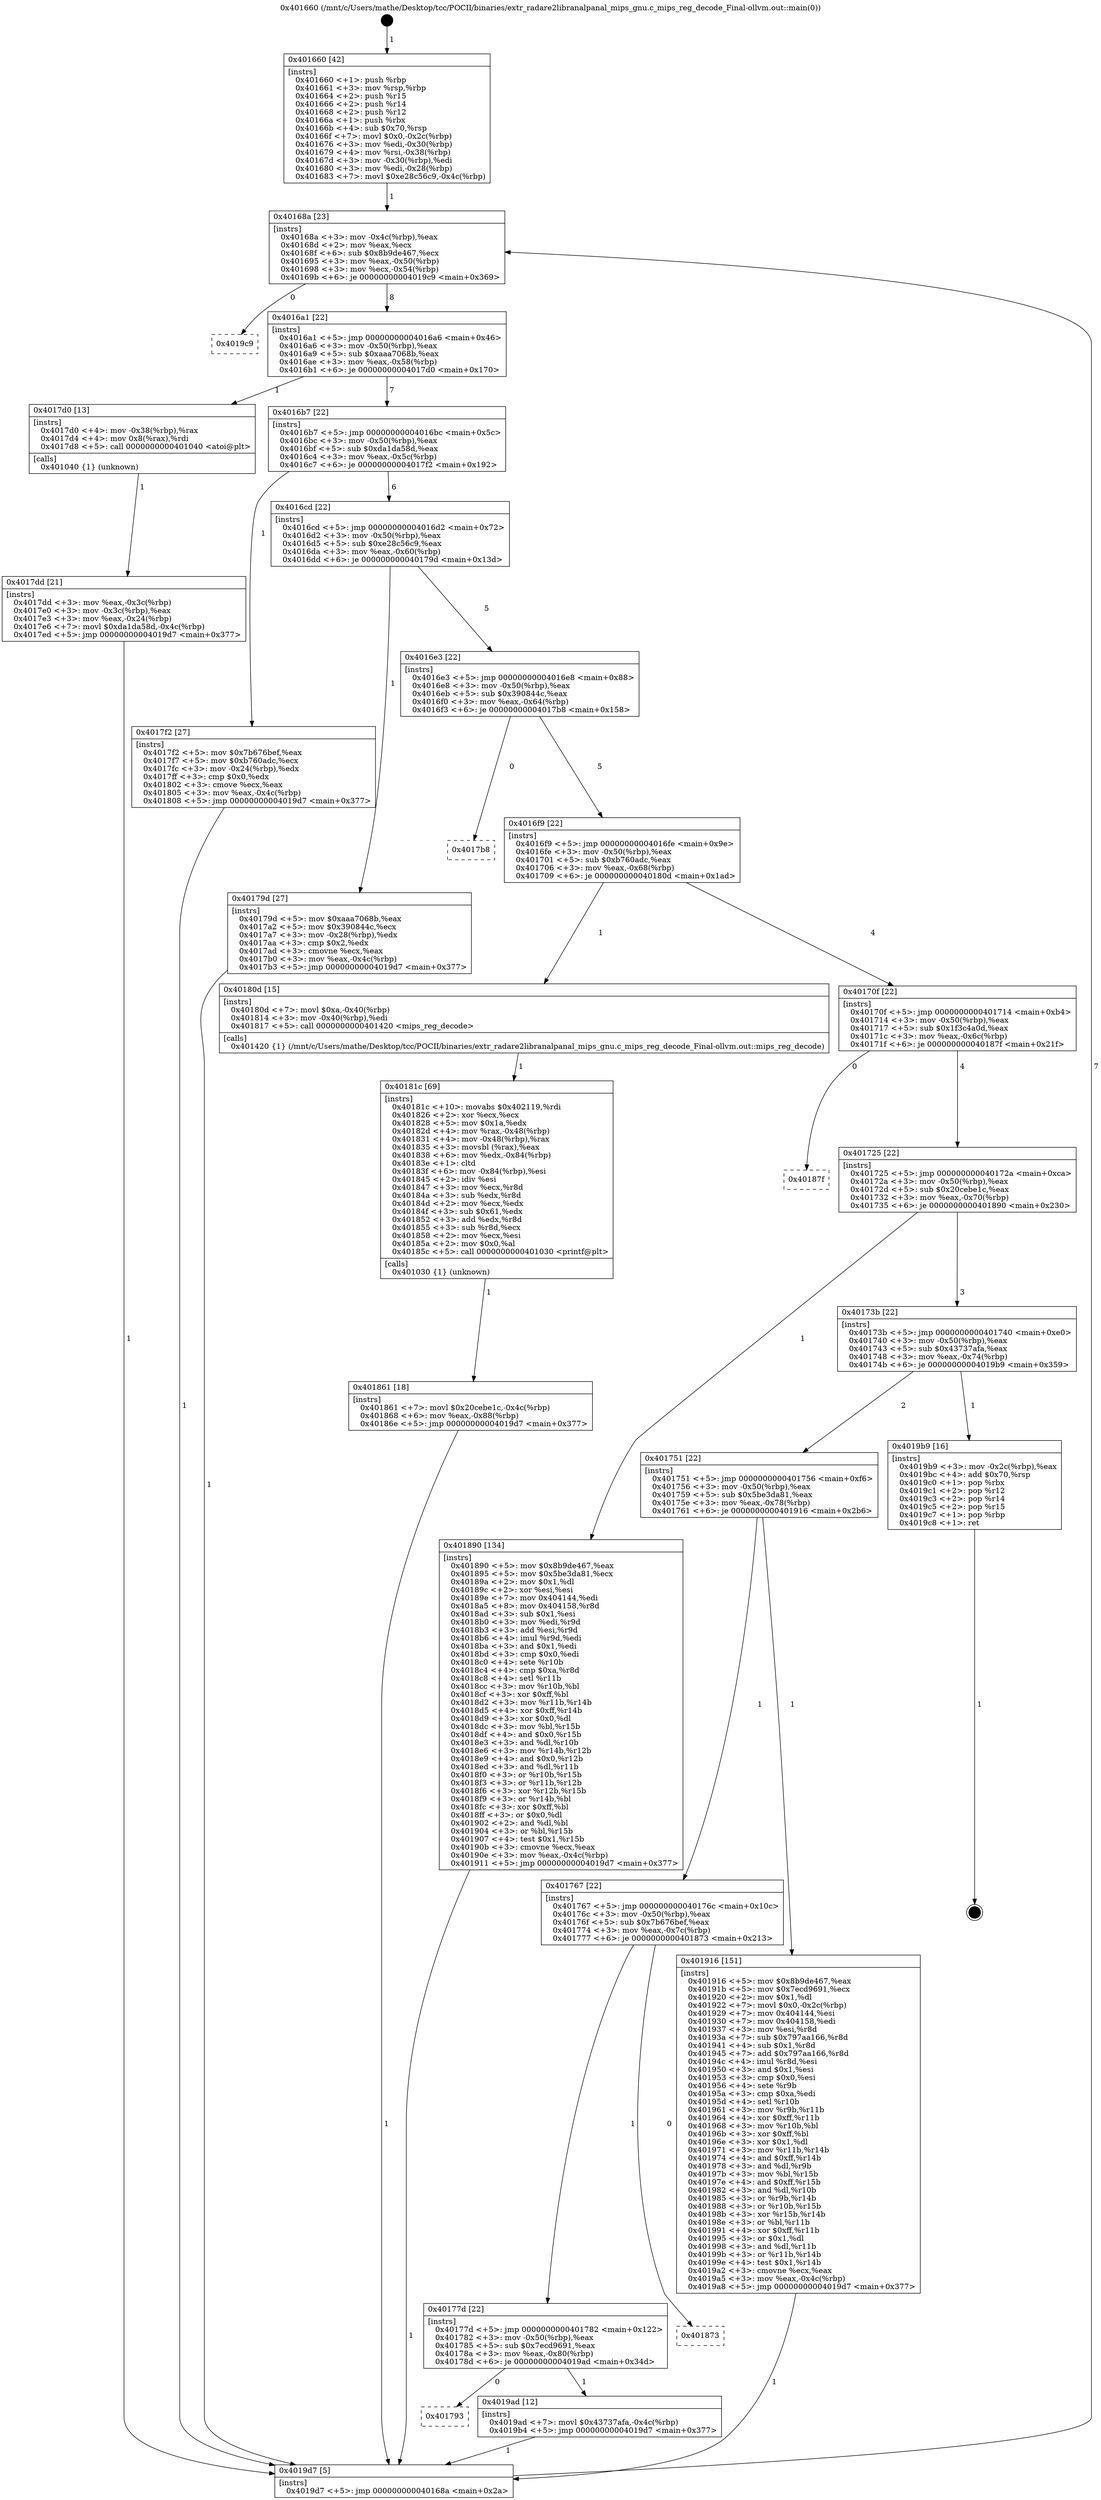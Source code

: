 digraph "0x401660" {
  label = "0x401660 (/mnt/c/Users/mathe/Desktop/tcc/POCII/binaries/extr_radare2libranalpanal_mips_gnu.c_mips_reg_decode_Final-ollvm.out::main(0))"
  labelloc = "t"
  node[shape=record]

  Entry [label="",width=0.3,height=0.3,shape=circle,fillcolor=black,style=filled]
  "0x40168a" [label="{
     0x40168a [23]\l
     | [instrs]\l
     &nbsp;&nbsp;0x40168a \<+3\>: mov -0x4c(%rbp),%eax\l
     &nbsp;&nbsp;0x40168d \<+2\>: mov %eax,%ecx\l
     &nbsp;&nbsp;0x40168f \<+6\>: sub $0x8b9de467,%ecx\l
     &nbsp;&nbsp;0x401695 \<+3\>: mov %eax,-0x50(%rbp)\l
     &nbsp;&nbsp;0x401698 \<+3\>: mov %ecx,-0x54(%rbp)\l
     &nbsp;&nbsp;0x40169b \<+6\>: je 00000000004019c9 \<main+0x369\>\l
  }"]
  "0x4019c9" [label="{
     0x4019c9\l
  }", style=dashed]
  "0x4016a1" [label="{
     0x4016a1 [22]\l
     | [instrs]\l
     &nbsp;&nbsp;0x4016a1 \<+5\>: jmp 00000000004016a6 \<main+0x46\>\l
     &nbsp;&nbsp;0x4016a6 \<+3\>: mov -0x50(%rbp),%eax\l
     &nbsp;&nbsp;0x4016a9 \<+5\>: sub $0xaaa7068b,%eax\l
     &nbsp;&nbsp;0x4016ae \<+3\>: mov %eax,-0x58(%rbp)\l
     &nbsp;&nbsp;0x4016b1 \<+6\>: je 00000000004017d0 \<main+0x170\>\l
  }"]
  Exit [label="",width=0.3,height=0.3,shape=circle,fillcolor=black,style=filled,peripheries=2]
  "0x4017d0" [label="{
     0x4017d0 [13]\l
     | [instrs]\l
     &nbsp;&nbsp;0x4017d0 \<+4\>: mov -0x38(%rbp),%rax\l
     &nbsp;&nbsp;0x4017d4 \<+4\>: mov 0x8(%rax),%rdi\l
     &nbsp;&nbsp;0x4017d8 \<+5\>: call 0000000000401040 \<atoi@plt\>\l
     | [calls]\l
     &nbsp;&nbsp;0x401040 \{1\} (unknown)\l
  }"]
  "0x4016b7" [label="{
     0x4016b7 [22]\l
     | [instrs]\l
     &nbsp;&nbsp;0x4016b7 \<+5\>: jmp 00000000004016bc \<main+0x5c\>\l
     &nbsp;&nbsp;0x4016bc \<+3\>: mov -0x50(%rbp),%eax\l
     &nbsp;&nbsp;0x4016bf \<+5\>: sub $0xda1da58d,%eax\l
     &nbsp;&nbsp;0x4016c4 \<+3\>: mov %eax,-0x5c(%rbp)\l
     &nbsp;&nbsp;0x4016c7 \<+6\>: je 00000000004017f2 \<main+0x192\>\l
  }"]
  "0x401793" [label="{
     0x401793\l
  }", style=dashed]
  "0x4017f2" [label="{
     0x4017f2 [27]\l
     | [instrs]\l
     &nbsp;&nbsp;0x4017f2 \<+5\>: mov $0x7b676bef,%eax\l
     &nbsp;&nbsp;0x4017f7 \<+5\>: mov $0xb760adc,%ecx\l
     &nbsp;&nbsp;0x4017fc \<+3\>: mov -0x24(%rbp),%edx\l
     &nbsp;&nbsp;0x4017ff \<+3\>: cmp $0x0,%edx\l
     &nbsp;&nbsp;0x401802 \<+3\>: cmove %ecx,%eax\l
     &nbsp;&nbsp;0x401805 \<+3\>: mov %eax,-0x4c(%rbp)\l
     &nbsp;&nbsp;0x401808 \<+5\>: jmp 00000000004019d7 \<main+0x377\>\l
  }"]
  "0x4016cd" [label="{
     0x4016cd [22]\l
     | [instrs]\l
     &nbsp;&nbsp;0x4016cd \<+5\>: jmp 00000000004016d2 \<main+0x72\>\l
     &nbsp;&nbsp;0x4016d2 \<+3\>: mov -0x50(%rbp),%eax\l
     &nbsp;&nbsp;0x4016d5 \<+5\>: sub $0xe28c56c9,%eax\l
     &nbsp;&nbsp;0x4016da \<+3\>: mov %eax,-0x60(%rbp)\l
     &nbsp;&nbsp;0x4016dd \<+6\>: je 000000000040179d \<main+0x13d\>\l
  }"]
  "0x4019ad" [label="{
     0x4019ad [12]\l
     | [instrs]\l
     &nbsp;&nbsp;0x4019ad \<+7\>: movl $0x43737afa,-0x4c(%rbp)\l
     &nbsp;&nbsp;0x4019b4 \<+5\>: jmp 00000000004019d7 \<main+0x377\>\l
  }"]
  "0x40179d" [label="{
     0x40179d [27]\l
     | [instrs]\l
     &nbsp;&nbsp;0x40179d \<+5\>: mov $0xaaa7068b,%eax\l
     &nbsp;&nbsp;0x4017a2 \<+5\>: mov $0x390844c,%ecx\l
     &nbsp;&nbsp;0x4017a7 \<+3\>: mov -0x28(%rbp),%edx\l
     &nbsp;&nbsp;0x4017aa \<+3\>: cmp $0x2,%edx\l
     &nbsp;&nbsp;0x4017ad \<+3\>: cmovne %ecx,%eax\l
     &nbsp;&nbsp;0x4017b0 \<+3\>: mov %eax,-0x4c(%rbp)\l
     &nbsp;&nbsp;0x4017b3 \<+5\>: jmp 00000000004019d7 \<main+0x377\>\l
  }"]
  "0x4016e3" [label="{
     0x4016e3 [22]\l
     | [instrs]\l
     &nbsp;&nbsp;0x4016e3 \<+5\>: jmp 00000000004016e8 \<main+0x88\>\l
     &nbsp;&nbsp;0x4016e8 \<+3\>: mov -0x50(%rbp),%eax\l
     &nbsp;&nbsp;0x4016eb \<+5\>: sub $0x390844c,%eax\l
     &nbsp;&nbsp;0x4016f0 \<+3\>: mov %eax,-0x64(%rbp)\l
     &nbsp;&nbsp;0x4016f3 \<+6\>: je 00000000004017b8 \<main+0x158\>\l
  }"]
  "0x4019d7" [label="{
     0x4019d7 [5]\l
     | [instrs]\l
     &nbsp;&nbsp;0x4019d7 \<+5\>: jmp 000000000040168a \<main+0x2a\>\l
  }"]
  "0x401660" [label="{
     0x401660 [42]\l
     | [instrs]\l
     &nbsp;&nbsp;0x401660 \<+1\>: push %rbp\l
     &nbsp;&nbsp;0x401661 \<+3\>: mov %rsp,%rbp\l
     &nbsp;&nbsp;0x401664 \<+2\>: push %r15\l
     &nbsp;&nbsp;0x401666 \<+2\>: push %r14\l
     &nbsp;&nbsp;0x401668 \<+2\>: push %r12\l
     &nbsp;&nbsp;0x40166a \<+1\>: push %rbx\l
     &nbsp;&nbsp;0x40166b \<+4\>: sub $0x70,%rsp\l
     &nbsp;&nbsp;0x40166f \<+7\>: movl $0x0,-0x2c(%rbp)\l
     &nbsp;&nbsp;0x401676 \<+3\>: mov %edi,-0x30(%rbp)\l
     &nbsp;&nbsp;0x401679 \<+4\>: mov %rsi,-0x38(%rbp)\l
     &nbsp;&nbsp;0x40167d \<+3\>: mov -0x30(%rbp),%edi\l
     &nbsp;&nbsp;0x401680 \<+3\>: mov %edi,-0x28(%rbp)\l
     &nbsp;&nbsp;0x401683 \<+7\>: movl $0xe28c56c9,-0x4c(%rbp)\l
  }"]
  "0x4017dd" [label="{
     0x4017dd [21]\l
     | [instrs]\l
     &nbsp;&nbsp;0x4017dd \<+3\>: mov %eax,-0x3c(%rbp)\l
     &nbsp;&nbsp;0x4017e0 \<+3\>: mov -0x3c(%rbp),%eax\l
     &nbsp;&nbsp;0x4017e3 \<+3\>: mov %eax,-0x24(%rbp)\l
     &nbsp;&nbsp;0x4017e6 \<+7\>: movl $0xda1da58d,-0x4c(%rbp)\l
     &nbsp;&nbsp;0x4017ed \<+5\>: jmp 00000000004019d7 \<main+0x377\>\l
  }"]
  "0x40177d" [label="{
     0x40177d [22]\l
     | [instrs]\l
     &nbsp;&nbsp;0x40177d \<+5\>: jmp 0000000000401782 \<main+0x122\>\l
     &nbsp;&nbsp;0x401782 \<+3\>: mov -0x50(%rbp),%eax\l
     &nbsp;&nbsp;0x401785 \<+5\>: sub $0x7ecd9691,%eax\l
     &nbsp;&nbsp;0x40178a \<+3\>: mov %eax,-0x80(%rbp)\l
     &nbsp;&nbsp;0x40178d \<+6\>: je 00000000004019ad \<main+0x34d\>\l
  }"]
  "0x4017b8" [label="{
     0x4017b8\l
  }", style=dashed]
  "0x4016f9" [label="{
     0x4016f9 [22]\l
     | [instrs]\l
     &nbsp;&nbsp;0x4016f9 \<+5\>: jmp 00000000004016fe \<main+0x9e\>\l
     &nbsp;&nbsp;0x4016fe \<+3\>: mov -0x50(%rbp),%eax\l
     &nbsp;&nbsp;0x401701 \<+5\>: sub $0xb760adc,%eax\l
     &nbsp;&nbsp;0x401706 \<+3\>: mov %eax,-0x68(%rbp)\l
     &nbsp;&nbsp;0x401709 \<+6\>: je 000000000040180d \<main+0x1ad\>\l
  }"]
  "0x401873" [label="{
     0x401873\l
  }", style=dashed]
  "0x40180d" [label="{
     0x40180d [15]\l
     | [instrs]\l
     &nbsp;&nbsp;0x40180d \<+7\>: movl $0xa,-0x40(%rbp)\l
     &nbsp;&nbsp;0x401814 \<+3\>: mov -0x40(%rbp),%edi\l
     &nbsp;&nbsp;0x401817 \<+5\>: call 0000000000401420 \<mips_reg_decode\>\l
     | [calls]\l
     &nbsp;&nbsp;0x401420 \{1\} (/mnt/c/Users/mathe/Desktop/tcc/POCII/binaries/extr_radare2libranalpanal_mips_gnu.c_mips_reg_decode_Final-ollvm.out::mips_reg_decode)\l
  }"]
  "0x40170f" [label="{
     0x40170f [22]\l
     | [instrs]\l
     &nbsp;&nbsp;0x40170f \<+5\>: jmp 0000000000401714 \<main+0xb4\>\l
     &nbsp;&nbsp;0x401714 \<+3\>: mov -0x50(%rbp),%eax\l
     &nbsp;&nbsp;0x401717 \<+5\>: sub $0x1f3c4a0d,%eax\l
     &nbsp;&nbsp;0x40171c \<+3\>: mov %eax,-0x6c(%rbp)\l
     &nbsp;&nbsp;0x40171f \<+6\>: je 000000000040187f \<main+0x21f\>\l
  }"]
  "0x40181c" [label="{
     0x40181c [69]\l
     | [instrs]\l
     &nbsp;&nbsp;0x40181c \<+10\>: movabs $0x402119,%rdi\l
     &nbsp;&nbsp;0x401826 \<+2\>: xor %ecx,%ecx\l
     &nbsp;&nbsp;0x401828 \<+5\>: mov $0x1a,%edx\l
     &nbsp;&nbsp;0x40182d \<+4\>: mov %rax,-0x48(%rbp)\l
     &nbsp;&nbsp;0x401831 \<+4\>: mov -0x48(%rbp),%rax\l
     &nbsp;&nbsp;0x401835 \<+3\>: movsbl (%rax),%eax\l
     &nbsp;&nbsp;0x401838 \<+6\>: mov %edx,-0x84(%rbp)\l
     &nbsp;&nbsp;0x40183e \<+1\>: cltd\l
     &nbsp;&nbsp;0x40183f \<+6\>: mov -0x84(%rbp),%esi\l
     &nbsp;&nbsp;0x401845 \<+2\>: idiv %esi\l
     &nbsp;&nbsp;0x401847 \<+3\>: mov %ecx,%r8d\l
     &nbsp;&nbsp;0x40184a \<+3\>: sub %edx,%r8d\l
     &nbsp;&nbsp;0x40184d \<+2\>: mov %ecx,%edx\l
     &nbsp;&nbsp;0x40184f \<+3\>: sub $0x61,%edx\l
     &nbsp;&nbsp;0x401852 \<+3\>: add %edx,%r8d\l
     &nbsp;&nbsp;0x401855 \<+3\>: sub %r8d,%ecx\l
     &nbsp;&nbsp;0x401858 \<+2\>: mov %ecx,%esi\l
     &nbsp;&nbsp;0x40185a \<+2\>: mov $0x0,%al\l
     &nbsp;&nbsp;0x40185c \<+5\>: call 0000000000401030 \<printf@plt\>\l
     | [calls]\l
     &nbsp;&nbsp;0x401030 \{1\} (unknown)\l
  }"]
  "0x401861" [label="{
     0x401861 [18]\l
     | [instrs]\l
     &nbsp;&nbsp;0x401861 \<+7\>: movl $0x20cebe1c,-0x4c(%rbp)\l
     &nbsp;&nbsp;0x401868 \<+6\>: mov %eax,-0x88(%rbp)\l
     &nbsp;&nbsp;0x40186e \<+5\>: jmp 00000000004019d7 \<main+0x377\>\l
  }"]
  "0x401767" [label="{
     0x401767 [22]\l
     | [instrs]\l
     &nbsp;&nbsp;0x401767 \<+5\>: jmp 000000000040176c \<main+0x10c\>\l
     &nbsp;&nbsp;0x40176c \<+3\>: mov -0x50(%rbp),%eax\l
     &nbsp;&nbsp;0x40176f \<+5\>: sub $0x7b676bef,%eax\l
     &nbsp;&nbsp;0x401774 \<+3\>: mov %eax,-0x7c(%rbp)\l
     &nbsp;&nbsp;0x401777 \<+6\>: je 0000000000401873 \<main+0x213\>\l
  }"]
  "0x40187f" [label="{
     0x40187f\l
  }", style=dashed]
  "0x401725" [label="{
     0x401725 [22]\l
     | [instrs]\l
     &nbsp;&nbsp;0x401725 \<+5\>: jmp 000000000040172a \<main+0xca\>\l
     &nbsp;&nbsp;0x40172a \<+3\>: mov -0x50(%rbp),%eax\l
     &nbsp;&nbsp;0x40172d \<+5\>: sub $0x20cebe1c,%eax\l
     &nbsp;&nbsp;0x401732 \<+3\>: mov %eax,-0x70(%rbp)\l
     &nbsp;&nbsp;0x401735 \<+6\>: je 0000000000401890 \<main+0x230\>\l
  }"]
  "0x401916" [label="{
     0x401916 [151]\l
     | [instrs]\l
     &nbsp;&nbsp;0x401916 \<+5\>: mov $0x8b9de467,%eax\l
     &nbsp;&nbsp;0x40191b \<+5\>: mov $0x7ecd9691,%ecx\l
     &nbsp;&nbsp;0x401920 \<+2\>: mov $0x1,%dl\l
     &nbsp;&nbsp;0x401922 \<+7\>: movl $0x0,-0x2c(%rbp)\l
     &nbsp;&nbsp;0x401929 \<+7\>: mov 0x404144,%esi\l
     &nbsp;&nbsp;0x401930 \<+7\>: mov 0x404158,%edi\l
     &nbsp;&nbsp;0x401937 \<+3\>: mov %esi,%r8d\l
     &nbsp;&nbsp;0x40193a \<+7\>: sub $0x797aa166,%r8d\l
     &nbsp;&nbsp;0x401941 \<+4\>: sub $0x1,%r8d\l
     &nbsp;&nbsp;0x401945 \<+7\>: add $0x797aa166,%r8d\l
     &nbsp;&nbsp;0x40194c \<+4\>: imul %r8d,%esi\l
     &nbsp;&nbsp;0x401950 \<+3\>: and $0x1,%esi\l
     &nbsp;&nbsp;0x401953 \<+3\>: cmp $0x0,%esi\l
     &nbsp;&nbsp;0x401956 \<+4\>: sete %r9b\l
     &nbsp;&nbsp;0x40195a \<+3\>: cmp $0xa,%edi\l
     &nbsp;&nbsp;0x40195d \<+4\>: setl %r10b\l
     &nbsp;&nbsp;0x401961 \<+3\>: mov %r9b,%r11b\l
     &nbsp;&nbsp;0x401964 \<+4\>: xor $0xff,%r11b\l
     &nbsp;&nbsp;0x401968 \<+3\>: mov %r10b,%bl\l
     &nbsp;&nbsp;0x40196b \<+3\>: xor $0xff,%bl\l
     &nbsp;&nbsp;0x40196e \<+3\>: xor $0x1,%dl\l
     &nbsp;&nbsp;0x401971 \<+3\>: mov %r11b,%r14b\l
     &nbsp;&nbsp;0x401974 \<+4\>: and $0xff,%r14b\l
     &nbsp;&nbsp;0x401978 \<+3\>: and %dl,%r9b\l
     &nbsp;&nbsp;0x40197b \<+3\>: mov %bl,%r15b\l
     &nbsp;&nbsp;0x40197e \<+4\>: and $0xff,%r15b\l
     &nbsp;&nbsp;0x401982 \<+3\>: and %dl,%r10b\l
     &nbsp;&nbsp;0x401985 \<+3\>: or %r9b,%r14b\l
     &nbsp;&nbsp;0x401988 \<+3\>: or %r10b,%r15b\l
     &nbsp;&nbsp;0x40198b \<+3\>: xor %r15b,%r14b\l
     &nbsp;&nbsp;0x40198e \<+3\>: or %bl,%r11b\l
     &nbsp;&nbsp;0x401991 \<+4\>: xor $0xff,%r11b\l
     &nbsp;&nbsp;0x401995 \<+3\>: or $0x1,%dl\l
     &nbsp;&nbsp;0x401998 \<+3\>: and %dl,%r11b\l
     &nbsp;&nbsp;0x40199b \<+3\>: or %r11b,%r14b\l
     &nbsp;&nbsp;0x40199e \<+4\>: test $0x1,%r14b\l
     &nbsp;&nbsp;0x4019a2 \<+3\>: cmovne %ecx,%eax\l
     &nbsp;&nbsp;0x4019a5 \<+3\>: mov %eax,-0x4c(%rbp)\l
     &nbsp;&nbsp;0x4019a8 \<+5\>: jmp 00000000004019d7 \<main+0x377\>\l
  }"]
  "0x401890" [label="{
     0x401890 [134]\l
     | [instrs]\l
     &nbsp;&nbsp;0x401890 \<+5\>: mov $0x8b9de467,%eax\l
     &nbsp;&nbsp;0x401895 \<+5\>: mov $0x5be3da81,%ecx\l
     &nbsp;&nbsp;0x40189a \<+2\>: mov $0x1,%dl\l
     &nbsp;&nbsp;0x40189c \<+2\>: xor %esi,%esi\l
     &nbsp;&nbsp;0x40189e \<+7\>: mov 0x404144,%edi\l
     &nbsp;&nbsp;0x4018a5 \<+8\>: mov 0x404158,%r8d\l
     &nbsp;&nbsp;0x4018ad \<+3\>: sub $0x1,%esi\l
     &nbsp;&nbsp;0x4018b0 \<+3\>: mov %edi,%r9d\l
     &nbsp;&nbsp;0x4018b3 \<+3\>: add %esi,%r9d\l
     &nbsp;&nbsp;0x4018b6 \<+4\>: imul %r9d,%edi\l
     &nbsp;&nbsp;0x4018ba \<+3\>: and $0x1,%edi\l
     &nbsp;&nbsp;0x4018bd \<+3\>: cmp $0x0,%edi\l
     &nbsp;&nbsp;0x4018c0 \<+4\>: sete %r10b\l
     &nbsp;&nbsp;0x4018c4 \<+4\>: cmp $0xa,%r8d\l
     &nbsp;&nbsp;0x4018c8 \<+4\>: setl %r11b\l
     &nbsp;&nbsp;0x4018cc \<+3\>: mov %r10b,%bl\l
     &nbsp;&nbsp;0x4018cf \<+3\>: xor $0xff,%bl\l
     &nbsp;&nbsp;0x4018d2 \<+3\>: mov %r11b,%r14b\l
     &nbsp;&nbsp;0x4018d5 \<+4\>: xor $0xff,%r14b\l
     &nbsp;&nbsp;0x4018d9 \<+3\>: xor $0x0,%dl\l
     &nbsp;&nbsp;0x4018dc \<+3\>: mov %bl,%r15b\l
     &nbsp;&nbsp;0x4018df \<+4\>: and $0x0,%r15b\l
     &nbsp;&nbsp;0x4018e3 \<+3\>: and %dl,%r10b\l
     &nbsp;&nbsp;0x4018e6 \<+3\>: mov %r14b,%r12b\l
     &nbsp;&nbsp;0x4018e9 \<+4\>: and $0x0,%r12b\l
     &nbsp;&nbsp;0x4018ed \<+3\>: and %dl,%r11b\l
     &nbsp;&nbsp;0x4018f0 \<+3\>: or %r10b,%r15b\l
     &nbsp;&nbsp;0x4018f3 \<+3\>: or %r11b,%r12b\l
     &nbsp;&nbsp;0x4018f6 \<+3\>: xor %r12b,%r15b\l
     &nbsp;&nbsp;0x4018f9 \<+3\>: or %r14b,%bl\l
     &nbsp;&nbsp;0x4018fc \<+3\>: xor $0xff,%bl\l
     &nbsp;&nbsp;0x4018ff \<+3\>: or $0x0,%dl\l
     &nbsp;&nbsp;0x401902 \<+2\>: and %dl,%bl\l
     &nbsp;&nbsp;0x401904 \<+3\>: or %bl,%r15b\l
     &nbsp;&nbsp;0x401907 \<+4\>: test $0x1,%r15b\l
     &nbsp;&nbsp;0x40190b \<+3\>: cmovne %ecx,%eax\l
     &nbsp;&nbsp;0x40190e \<+3\>: mov %eax,-0x4c(%rbp)\l
     &nbsp;&nbsp;0x401911 \<+5\>: jmp 00000000004019d7 \<main+0x377\>\l
  }"]
  "0x40173b" [label="{
     0x40173b [22]\l
     | [instrs]\l
     &nbsp;&nbsp;0x40173b \<+5\>: jmp 0000000000401740 \<main+0xe0\>\l
     &nbsp;&nbsp;0x401740 \<+3\>: mov -0x50(%rbp),%eax\l
     &nbsp;&nbsp;0x401743 \<+5\>: sub $0x43737afa,%eax\l
     &nbsp;&nbsp;0x401748 \<+3\>: mov %eax,-0x74(%rbp)\l
     &nbsp;&nbsp;0x40174b \<+6\>: je 00000000004019b9 \<main+0x359\>\l
  }"]
  "0x401751" [label="{
     0x401751 [22]\l
     | [instrs]\l
     &nbsp;&nbsp;0x401751 \<+5\>: jmp 0000000000401756 \<main+0xf6\>\l
     &nbsp;&nbsp;0x401756 \<+3\>: mov -0x50(%rbp),%eax\l
     &nbsp;&nbsp;0x401759 \<+5\>: sub $0x5be3da81,%eax\l
     &nbsp;&nbsp;0x40175e \<+3\>: mov %eax,-0x78(%rbp)\l
     &nbsp;&nbsp;0x401761 \<+6\>: je 0000000000401916 \<main+0x2b6\>\l
  }"]
  "0x4019b9" [label="{
     0x4019b9 [16]\l
     | [instrs]\l
     &nbsp;&nbsp;0x4019b9 \<+3\>: mov -0x2c(%rbp),%eax\l
     &nbsp;&nbsp;0x4019bc \<+4\>: add $0x70,%rsp\l
     &nbsp;&nbsp;0x4019c0 \<+1\>: pop %rbx\l
     &nbsp;&nbsp;0x4019c1 \<+2\>: pop %r12\l
     &nbsp;&nbsp;0x4019c3 \<+2\>: pop %r14\l
     &nbsp;&nbsp;0x4019c5 \<+2\>: pop %r15\l
     &nbsp;&nbsp;0x4019c7 \<+1\>: pop %rbp\l
     &nbsp;&nbsp;0x4019c8 \<+1\>: ret\l
  }"]
  Entry -> "0x401660" [label=" 1"]
  "0x40168a" -> "0x4019c9" [label=" 0"]
  "0x40168a" -> "0x4016a1" [label=" 8"]
  "0x4019b9" -> Exit [label=" 1"]
  "0x4016a1" -> "0x4017d0" [label=" 1"]
  "0x4016a1" -> "0x4016b7" [label=" 7"]
  "0x4019ad" -> "0x4019d7" [label=" 1"]
  "0x4016b7" -> "0x4017f2" [label=" 1"]
  "0x4016b7" -> "0x4016cd" [label=" 6"]
  "0x40177d" -> "0x401793" [label=" 0"]
  "0x4016cd" -> "0x40179d" [label=" 1"]
  "0x4016cd" -> "0x4016e3" [label=" 5"]
  "0x40179d" -> "0x4019d7" [label=" 1"]
  "0x401660" -> "0x40168a" [label=" 1"]
  "0x4019d7" -> "0x40168a" [label=" 7"]
  "0x4017d0" -> "0x4017dd" [label=" 1"]
  "0x4017dd" -> "0x4019d7" [label=" 1"]
  "0x4017f2" -> "0x4019d7" [label=" 1"]
  "0x40177d" -> "0x4019ad" [label=" 1"]
  "0x4016e3" -> "0x4017b8" [label=" 0"]
  "0x4016e3" -> "0x4016f9" [label=" 5"]
  "0x401767" -> "0x40177d" [label=" 1"]
  "0x4016f9" -> "0x40180d" [label=" 1"]
  "0x4016f9" -> "0x40170f" [label=" 4"]
  "0x40180d" -> "0x40181c" [label=" 1"]
  "0x40181c" -> "0x401861" [label=" 1"]
  "0x401861" -> "0x4019d7" [label=" 1"]
  "0x401767" -> "0x401873" [label=" 0"]
  "0x40170f" -> "0x40187f" [label=" 0"]
  "0x40170f" -> "0x401725" [label=" 4"]
  "0x401916" -> "0x4019d7" [label=" 1"]
  "0x401725" -> "0x401890" [label=" 1"]
  "0x401725" -> "0x40173b" [label=" 3"]
  "0x401890" -> "0x4019d7" [label=" 1"]
  "0x401751" -> "0x401767" [label=" 1"]
  "0x40173b" -> "0x4019b9" [label=" 1"]
  "0x40173b" -> "0x401751" [label=" 2"]
  "0x401751" -> "0x401916" [label=" 1"]
}

